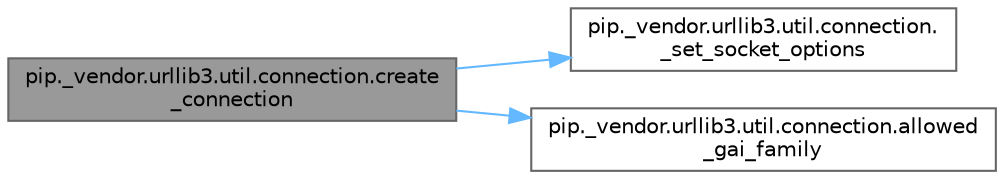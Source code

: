 digraph "pip._vendor.urllib3.util.connection.create_connection"
{
 // LATEX_PDF_SIZE
  bgcolor="transparent";
  edge [fontname=Helvetica,fontsize=10,labelfontname=Helvetica,labelfontsize=10];
  node [fontname=Helvetica,fontsize=10,shape=box,height=0.2,width=0.4];
  rankdir="LR";
  Node1 [id="Node000001",label="pip._vendor.urllib3.util.connection.create\l_connection",height=0.2,width=0.4,color="gray40", fillcolor="grey60", style="filled", fontcolor="black",tooltip=" "];
  Node1 -> Node2 [id="edge1_Node000001_Node000002",color="steelblue1",style="solid",tooltip=" "];
  Node2 [id="Node000002",label="pip._vendor.urllib3.util.connection.\l_set_socket_options",height=0.2,width=0.4,color="grey40", fillcolor="white", style="filled",URL="$namespacepip_1_1__vendor_1_1urllib3_1_1util_1_1connection.html#abf0d64892a542a23111424d31acff961",tooltip=" "];
  Node1 -> Node3 [id="edge2_Node000001_Node000003",color="steelblue1",style="solid",tooltip=" "];
  Node3 [id="Node000003",label="pip._vendor.urllib3.util.connection.allowed\l_gai_family",height=0.2,width=0.4,color="grey40", fillcolor="white", style="filled",URL="$namespacepip_1_1__vendor_1_1urllib3_1_1util_1_1connection.html#a5ba057f2765b9a7b3cb5e8167d7fd978",tooltip=" "];
}
